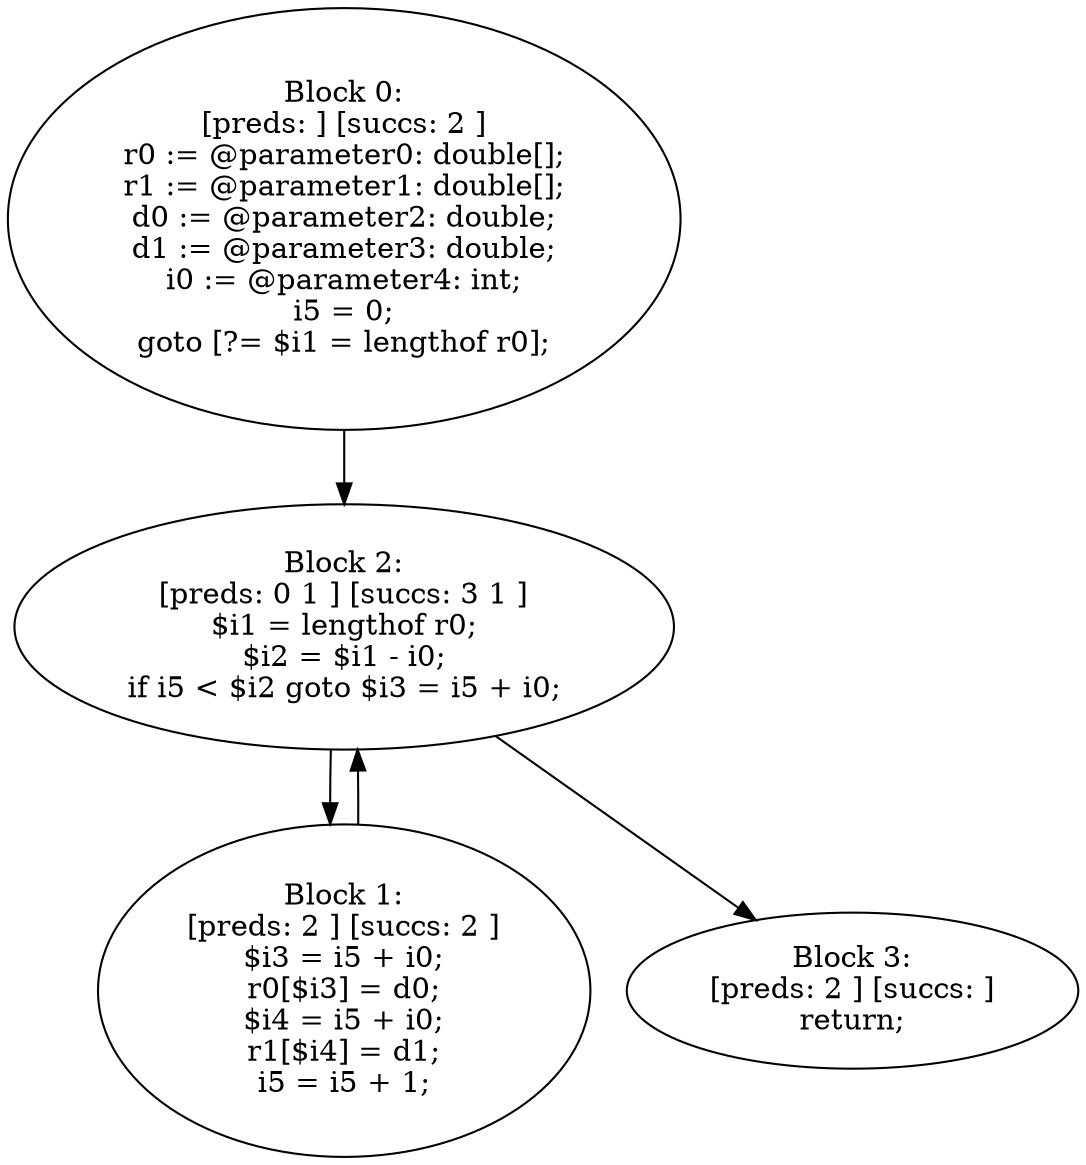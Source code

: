 digraph "unitGraph" {
    "Block 0:
[preds: ] [succs: 2 ]
r0 := @parameter0: double[];
r1 := @parameter1: double[];
d0 := @parameter2: double;
d1 := @parameter3: double;
i0 := @parameter4: int;
i5 = 0;
goto [?= $i1 = lengthof r0];
"
    "Block 1:
[preds: 2 ] [succs: 2 ]
$i3 = i5 + i0;
r0[$i3] = d0;
$i4 = i5 + i0;
r1[$i4] = d1;
i5 = i5 + 1;
"
    "Block 2:
[preds: 0 1 ] [succs: 3 1 ]
$i1 = lengthof r0;
$i2 = $i1 - i0;
if i5 < $i2 goto $i3 = i5 + i0;
"
    "Block 3:
[preds: 2 ] [succs: ]
return;
"
    "Block 0:
[preds: ] [succs: 2 ]
r0 := @parameter0: double[];
r1 := @parameter1: double[];
d0 := @parameter2: double;
d1 := @parameter3: double;
i0 := @parameter4: int;
i5 = 0;
goto [?= $i1 = lengthof r0];
"->"Block 2:
[preds: 0 1 ] [succs: 3 1 ]
$i1 = lengthof r0;
$i2 = $i1 - i0;
if i5 < $i2 goto $i3 = i5 + i0;
";
    "Block 1:
[preds: 2 ] [succs: 2 ]
$i3 = i5 + i0;
r0[$i3] = d0;
$i4 = i5 + i0;
r1[$i4] = d1;
i5 = i5 + 1;
"->"Block 2:
[preds: 0 1 ] [succs: 3 1 ]
$i1 = lengthof r0;
$i2 = $i1 - i0;
if i5 < $i2 goto $i3 = i5 + i0;
";
    "Block 2:
[preds: 0 1 ] [succs: 3 1 ]
$i1 = lengthof r0;
$i2 = $i1 - i0;
if i5 < $i2 goto $i3 = i5 + i0;
"->"Block 3:
[preds: 2 ] [succs: ]
return;
";
    "Block 2:
[preds: 0 1 ] [succs: 3 1 ]
$i1 = lengthof r0;
$i2 = $i1 - i0;
if i5 < $i2 goto $i3 = i5 + i0;
"->"Block 1:
[preds: 2 ] [succs: 2 ]
$i3 = i5 + i0;
r0[$i3] = d0;
$i4 = i5 + i0;
r1[$i4] = d1;
i5 = i5 + 1;
";
}
